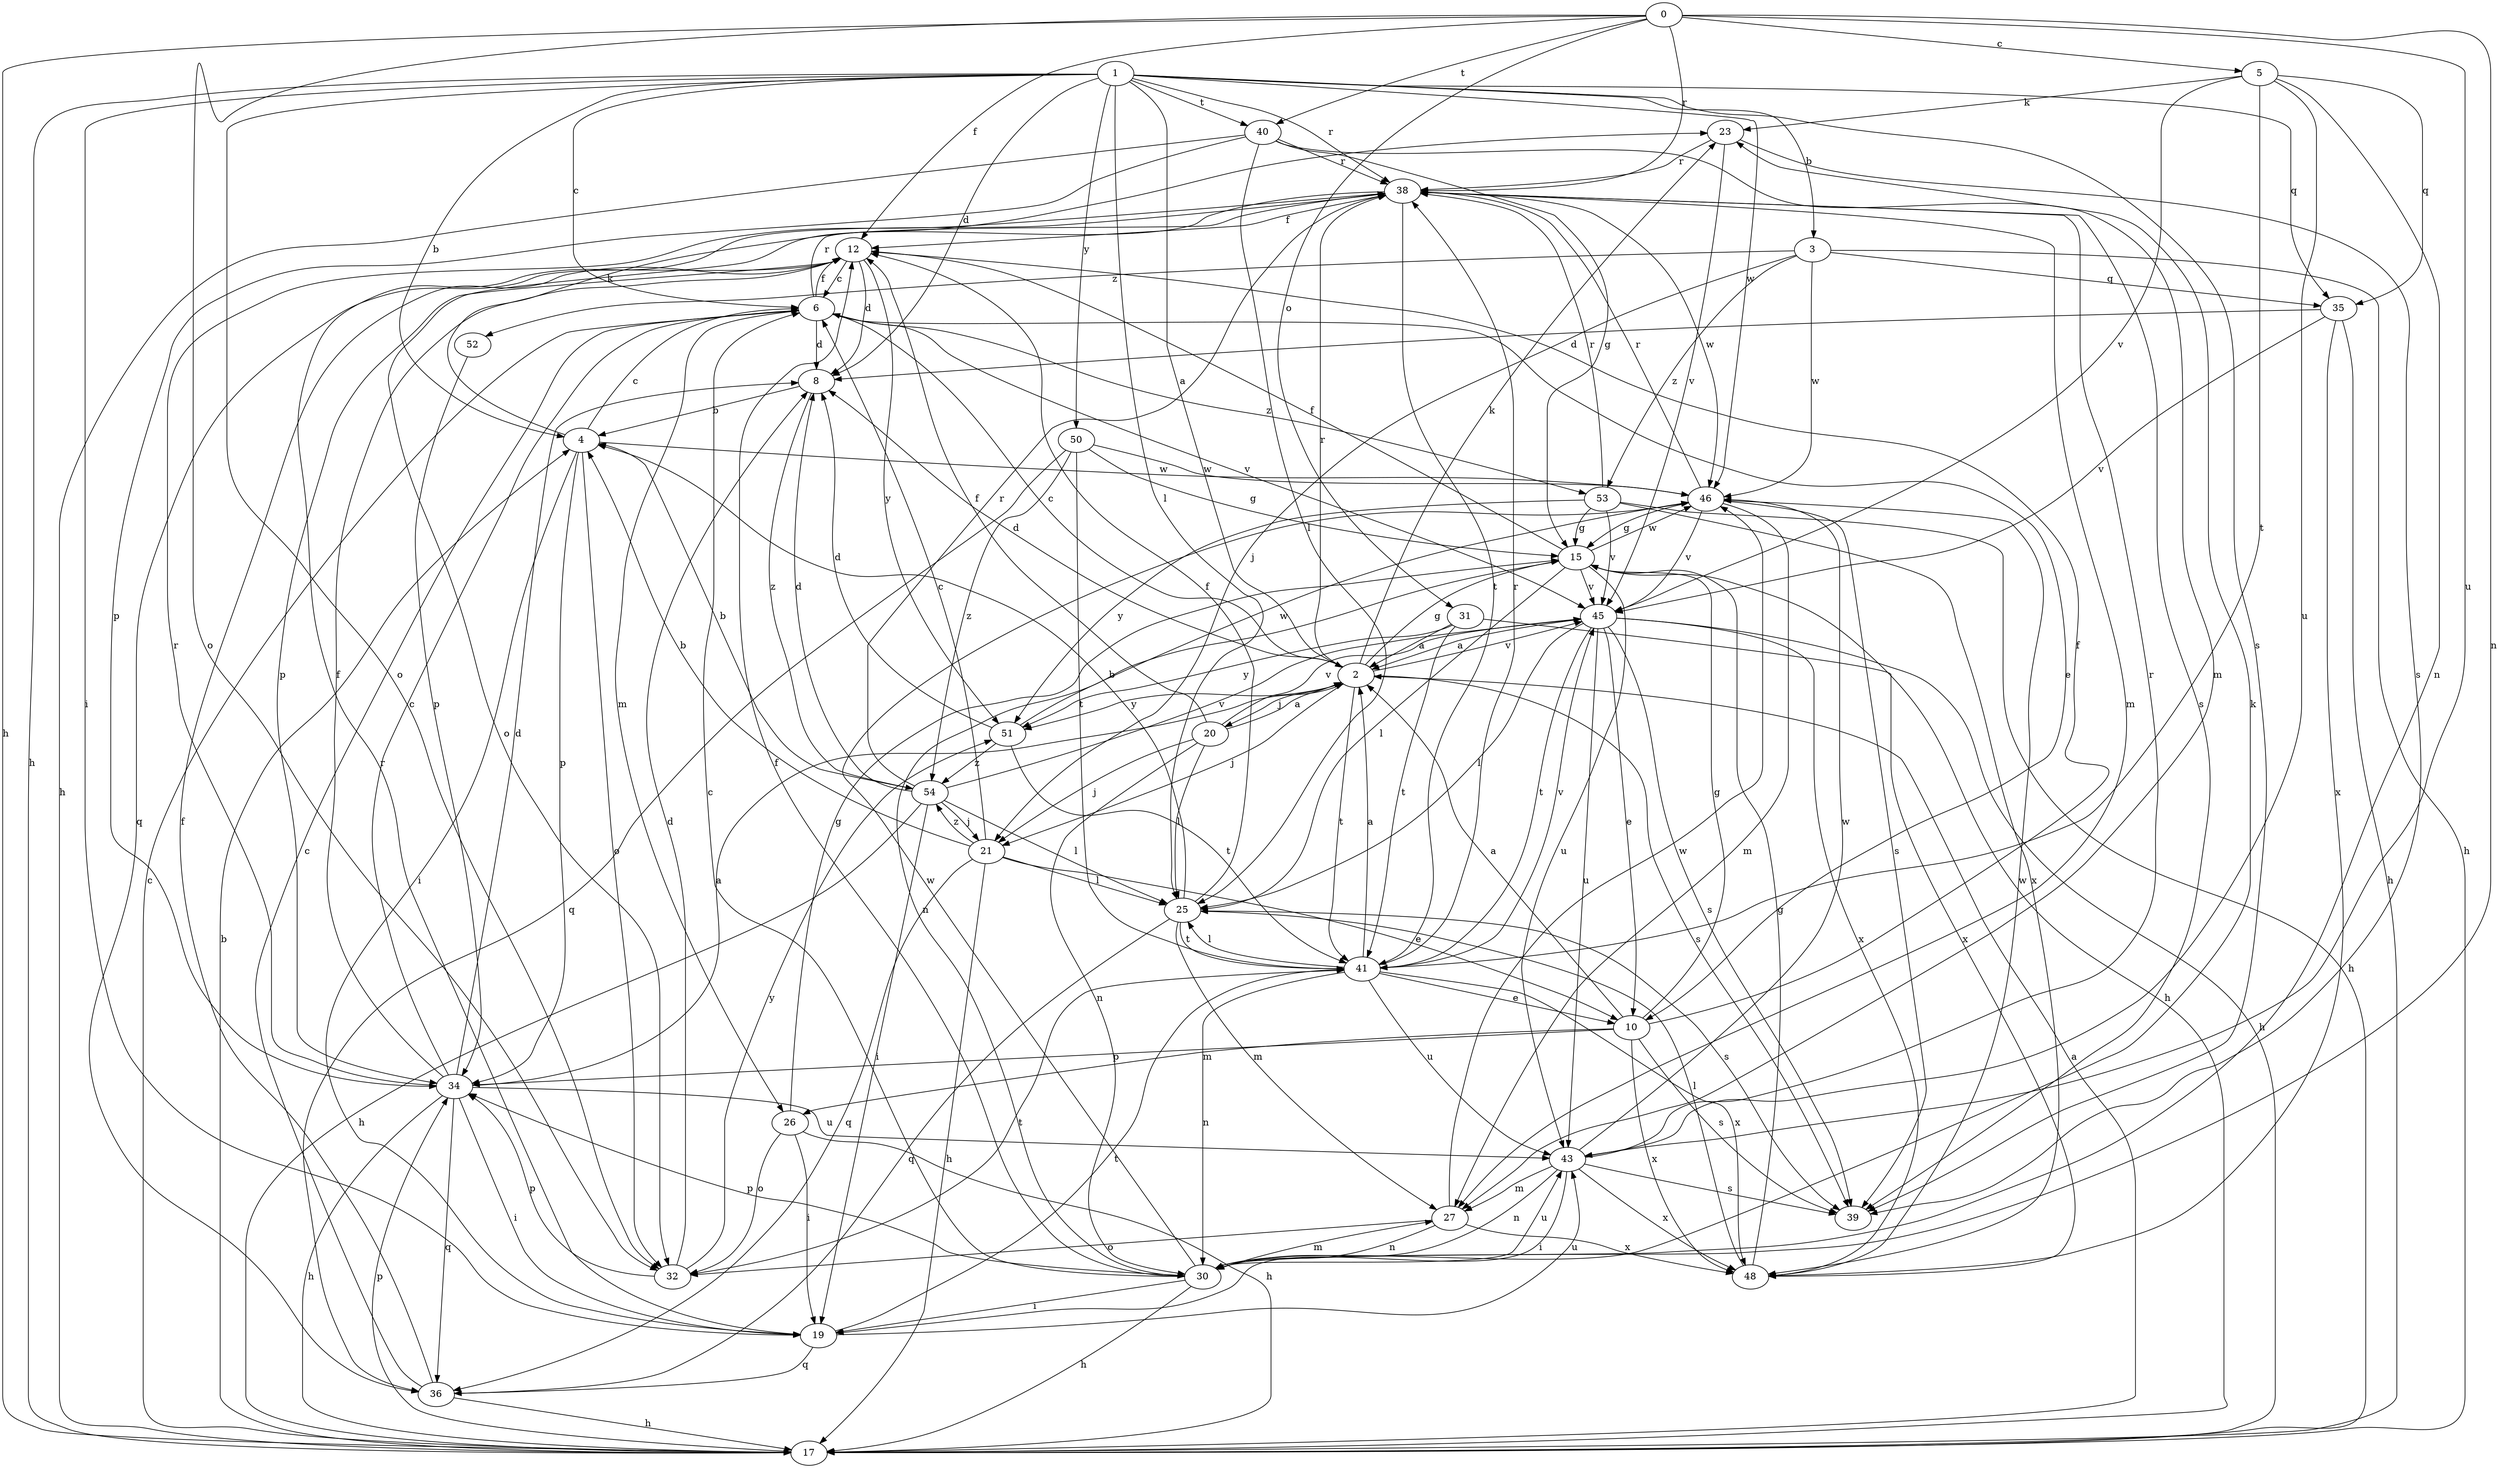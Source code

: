 strict digraph  {
0;
1;
2;
3;
4;
5;
6;
8;
10;
12;
15;
17;
19;
20;
21;
23;
25;
26;
27;
30;
31;
32;
34;
35;
36;
38;
39;
40;
41;
43;
45;
46;
48;
50;
51;
52;
53;
54;
0 -> 5  [label=c];
0 -> 12  [label=f];
0 -> 17  [label=h];
0 -> 30  [label=n];
0 -> 31  [label=o];
0 -> 32  [label=o];
0 -> 38  [label=r];
0 -> 40  [label=t];
0 -> 43  [label=u];
1 -> 2  [label=a];
1 -> 3  [label=b];
1 -> 4  [label=b];
1 -> 6  [label=c];
1 -> 8  [label=d];
1 -> 17  [label=h];
1 -> 19  [label=i];
1 -> 25  [label=l];
1 -> 32  [label=o];
1 -> 35  [label=q];
1 -> 38  [label=r];
1 -> 39  [label=s];
1 -> 40  [label=t];
1 -> 46  [label=w];
1 -> 50  [label=y];
2 -> 6  [label=c];
2 -> 8  [label=d];
2 -> 15  [label=g];
2 -> 20  [label=j];
2 -> 21  [label=j];
2 -> 23  [label=k];
2 -> 38  [label=r];
2 -> 39  [label=s];
2 -> 41  [label=t];
2 -> 45  [label=v];
2 -> 51  [label=y];
3 -> 17  [label=h];
3 -> 21  [label=j];
3 -> 35  [label=q];
3 -> 46  [label=w];
3 -> 52  [label=z];
3 -> 53  [label=z];
4 -> 6  [label=c];
4 -> 19  [label=i];
4 -> 23  [label=k];
4 -> 32  [label=o];
4 -> 34  [label=p];
4 -> 46  [label=w];
5 -> 23  [label=k];
5 -> 30  [label=n];
5 -> 35  [label=q];
5 -> 41  [label=t];
5 -> 43  [label=u];
5 -> 45  [label=v];
6 -> 8  [label=d];
6 -> 10  [label=e];
6 -> 12  [label=f];
6 -> 26  [label=m];
6 -> 38  [label=r];
6 -> 45  [label=v];
6 -> 53  [label=z];
8 -> 4  [label=b];
8 -> 54  [label=z];
10 -> 2  [label=a];
10 -> 12  [label=f];
10 -> 15  [label=g];
10 -> 26  [label=m];
10 -> 34  [label=p];
10 -> 39  [label=s];
10 -> 48  [label=x];
12 -> 6  [label=c];
12 -> 8  [label=d];
12 -> 34  [label=p];
12 -> 36  [label=q];
12 -> 51  [label=y];
15 -> 12  [label=f];
15 -> 17  [label=h];
15 -> 25  [label=l];
15 -> 30  [label=n];
15 -> 43  [label=u];
15 -> 45  [label=v];
15 -> 46  [label=w];
17 -> 2  [label=a];
17 -> 4  [label=b];
17 -> 6  [label=c];
17 -> 34  [label=p];
19 -> 36  [label=q];
19 -> 38  [label=r];
19 -> 41  [label=t];
19 -> 43  [label=u];
20 -> 2  [label=a];
20 -> 12  [label=f];
20 -> 21  [label=j];
20 -> 25  [label=l];
20 -> 30  [label=n];
20 -> 45  [label=v];
21 -> 4  [label=b];
21 -> 6  [label=c];
21 -> 10  [label=e];
21 -> 17  [label=h];
21 -> 25  [label=l];
21 -> 36  [label=q];
21 -> 54  [label=z];
23 -> 38  [label=r];
23 -> 39  [label=s];
23 -> 45  [label=v];
25 -> 4  [label=b];
25 -> 12  [label=f];
25 -> 27  [label=m];
25 -> 36  [label=q];
25 -> 39  [label=s];
25 -> 41  [label=t];
26 -> 15  [label=g];
26 -> 17  [label=h];
26 -> 19  [label=i];
26 -> 32  [label=o];
27 -> 30  [label=n];
27 -> 32  [label=o];
27 -> 46  [label=w];
27 -> 48  [label=x];
30 -> 6  [label=c];
30 -> 12  [label=f];
30 -> 17  [label=h];
30 -> 19  [label=i];
30 -> 23  [label=k];
30 -> 27  [label=m];
30 -> 34  [label=p];
30 -> 43  [label=u];
30 -> 46  [label=w];
31 -> 2  [label=a];
31 -> 41  [label=t];
31 -> 48  [label=x];
31 -> 51  [label=y];
32 -> 8  [label=d];
32 -> 34  [label=p];
32 -> 41  [label=t];
32 -> 51  [label=y];
34 -> 2  [label=a];
34 -> 6  [label=c];
34 -> 8  [label=d];
34 -> 12  [label=f];
34 -> 17  [label=h];
34 -> 19  [label=i];
34 -> 36  [label=q];
34 -> 38  [label=r];
34 -> 43  [label=u];
35 -> 8  [label=d];
35 -> 17  [label=h];
35 -> 45  [label=v];
35 -> 48  [label=x];
36 -> 6  [label=c];
36 -> 12  [label=f];
36 -> 17  [label=h];
38 -> 12  [label=f];
38 -> 27  [label=m];
38 -> 32  [label=o];
38 -> 39  [label=s];
38 -> 41  [label=t];
38 -> 46  [label=w];
40 -> 15  [label=g];
40 -> 17  [label=h];
40 -> 25  [label=l];
40 -> 27  [label=m];
40 -> 34  [label=p];
40 -> 38  [label=r];
41 -> 2  [label=a];
41 -> 10  [label=e];
41 -> 25  [label=l];
41 -> 30  [label=n];
41 -> 38  [label=r];
41 -> 43  [label=u];
41 -> 45  [label=v];
41 -> 48  [label=x];
43 -> 19  [label=i];
43 -> 27  [label=m];
43 -> 30  [label=n];
43 -> 38  [label=r];
43 -> 39  [label=s];
43 -> 46  [label=w];
43 -> 48  [label=x];
45 -> 2  [label=a];
45 -> 10  [label=e];
45 -> 17  [label=h];
45 -> 25  [label=l];
45 -> 39  [label=s];
45 -> 41  [label=t];
45 -> 43  [label=u];
45 -> 48  [label=x];
46 -> 15  [label=g];
46 -> 27  [label=m];
46 -> 38  [label=r];
46 -> 39  [label=s];
46 -> 45  [label=v];
48 -> 15  [label=g];
48 -> 25  [label=l];
48 -> 46  [label=w];
50 -> 15  [label=g];
50 -> 36  [label=q];
50 -> 41  [label=t];
50 -> 46  [label=w];
50 -> 54  [label=z];
51 -> 8  [label=d];
51 -> 41  [label=t];
51 -> 46  [label=w];
51 -> 54  [label=z];
52 -> 34  [label=p];
53 -> 15  [label=g];
53 -> 17  [label=h];
53 -> 38  [label=r];
53 -> 45  [label=v];
53 -> 48  [label=x];
53 -> 51  [label=y];
54 -> 4  [label=b];
54 -> 8  [label=d];
54 -> 17  [label=h];
54 -> 19  [label=i];
54 -> 21  [label=j];
54 -> 25  [label=l];
54 -> 38  [label=r];
54 -> 45  [label=v];
}
